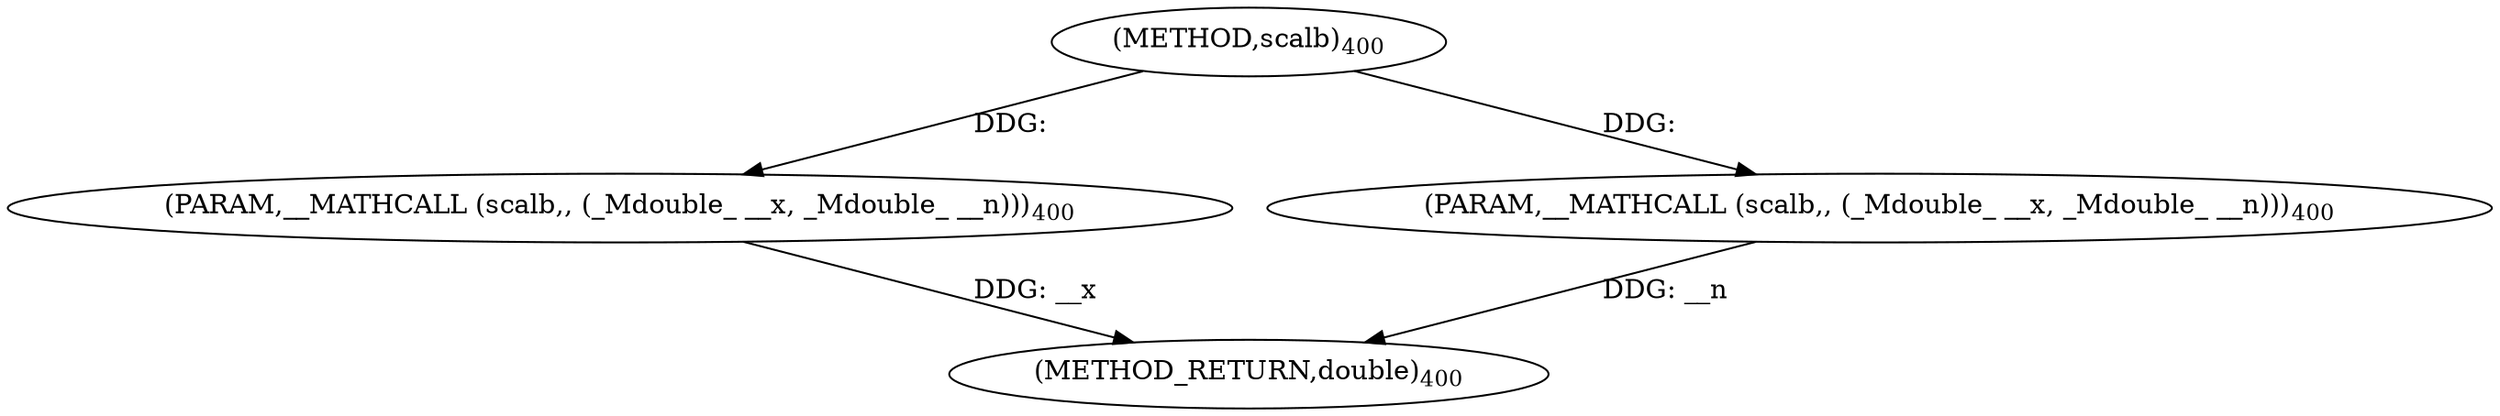 digraph "scalb" {  
"20631" [label = <(METHOD,scalb)<SUB>400</SUB>> ]
"20634" [label = <(METHOD_RETURN,double)<SUB>400</SUB>> ]
"20632" [label = <(PARAM,__MATHCALL (scalb,, (_Mdouble_ __x, _Mdouble_ __n)))<SUB>400</SUB>> ]
"20633" [label = <(PARAM,__MATHCALL (scalb,, (_Mdouble_ __x, _Mdouble_ __n)))<SUB>400</SUB>> ]
  "20632" -> "20634"  [ label = "DDG: __x"] 
  "20633" -> "20634"  [ label = "DDG: __n"] 
  "20631" -> "20632"  [ label = "DDG: "] 
  "20631" -> "20633"  [ label = "DDG: "] 
}
